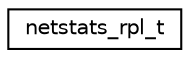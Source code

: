 digraph "Graphical Class Hierarchy"
{
 // LATEX_PDF_SIZE
  edge [fontname="Helvetica",fontsize="10",labelfontname="Helvetica",labelfontsize="10"];
  node [fontname="Helvetica",fontsize="10",shape=record];
  rankdir="LR";
  Node0 [label="netstats_rpl_t",height=0.2,width=0.4,color="black", fillcolor="white", style="filled",URL="$structnetstats__rpl__t.html",tooltip="RPL statistics struct."];
}
